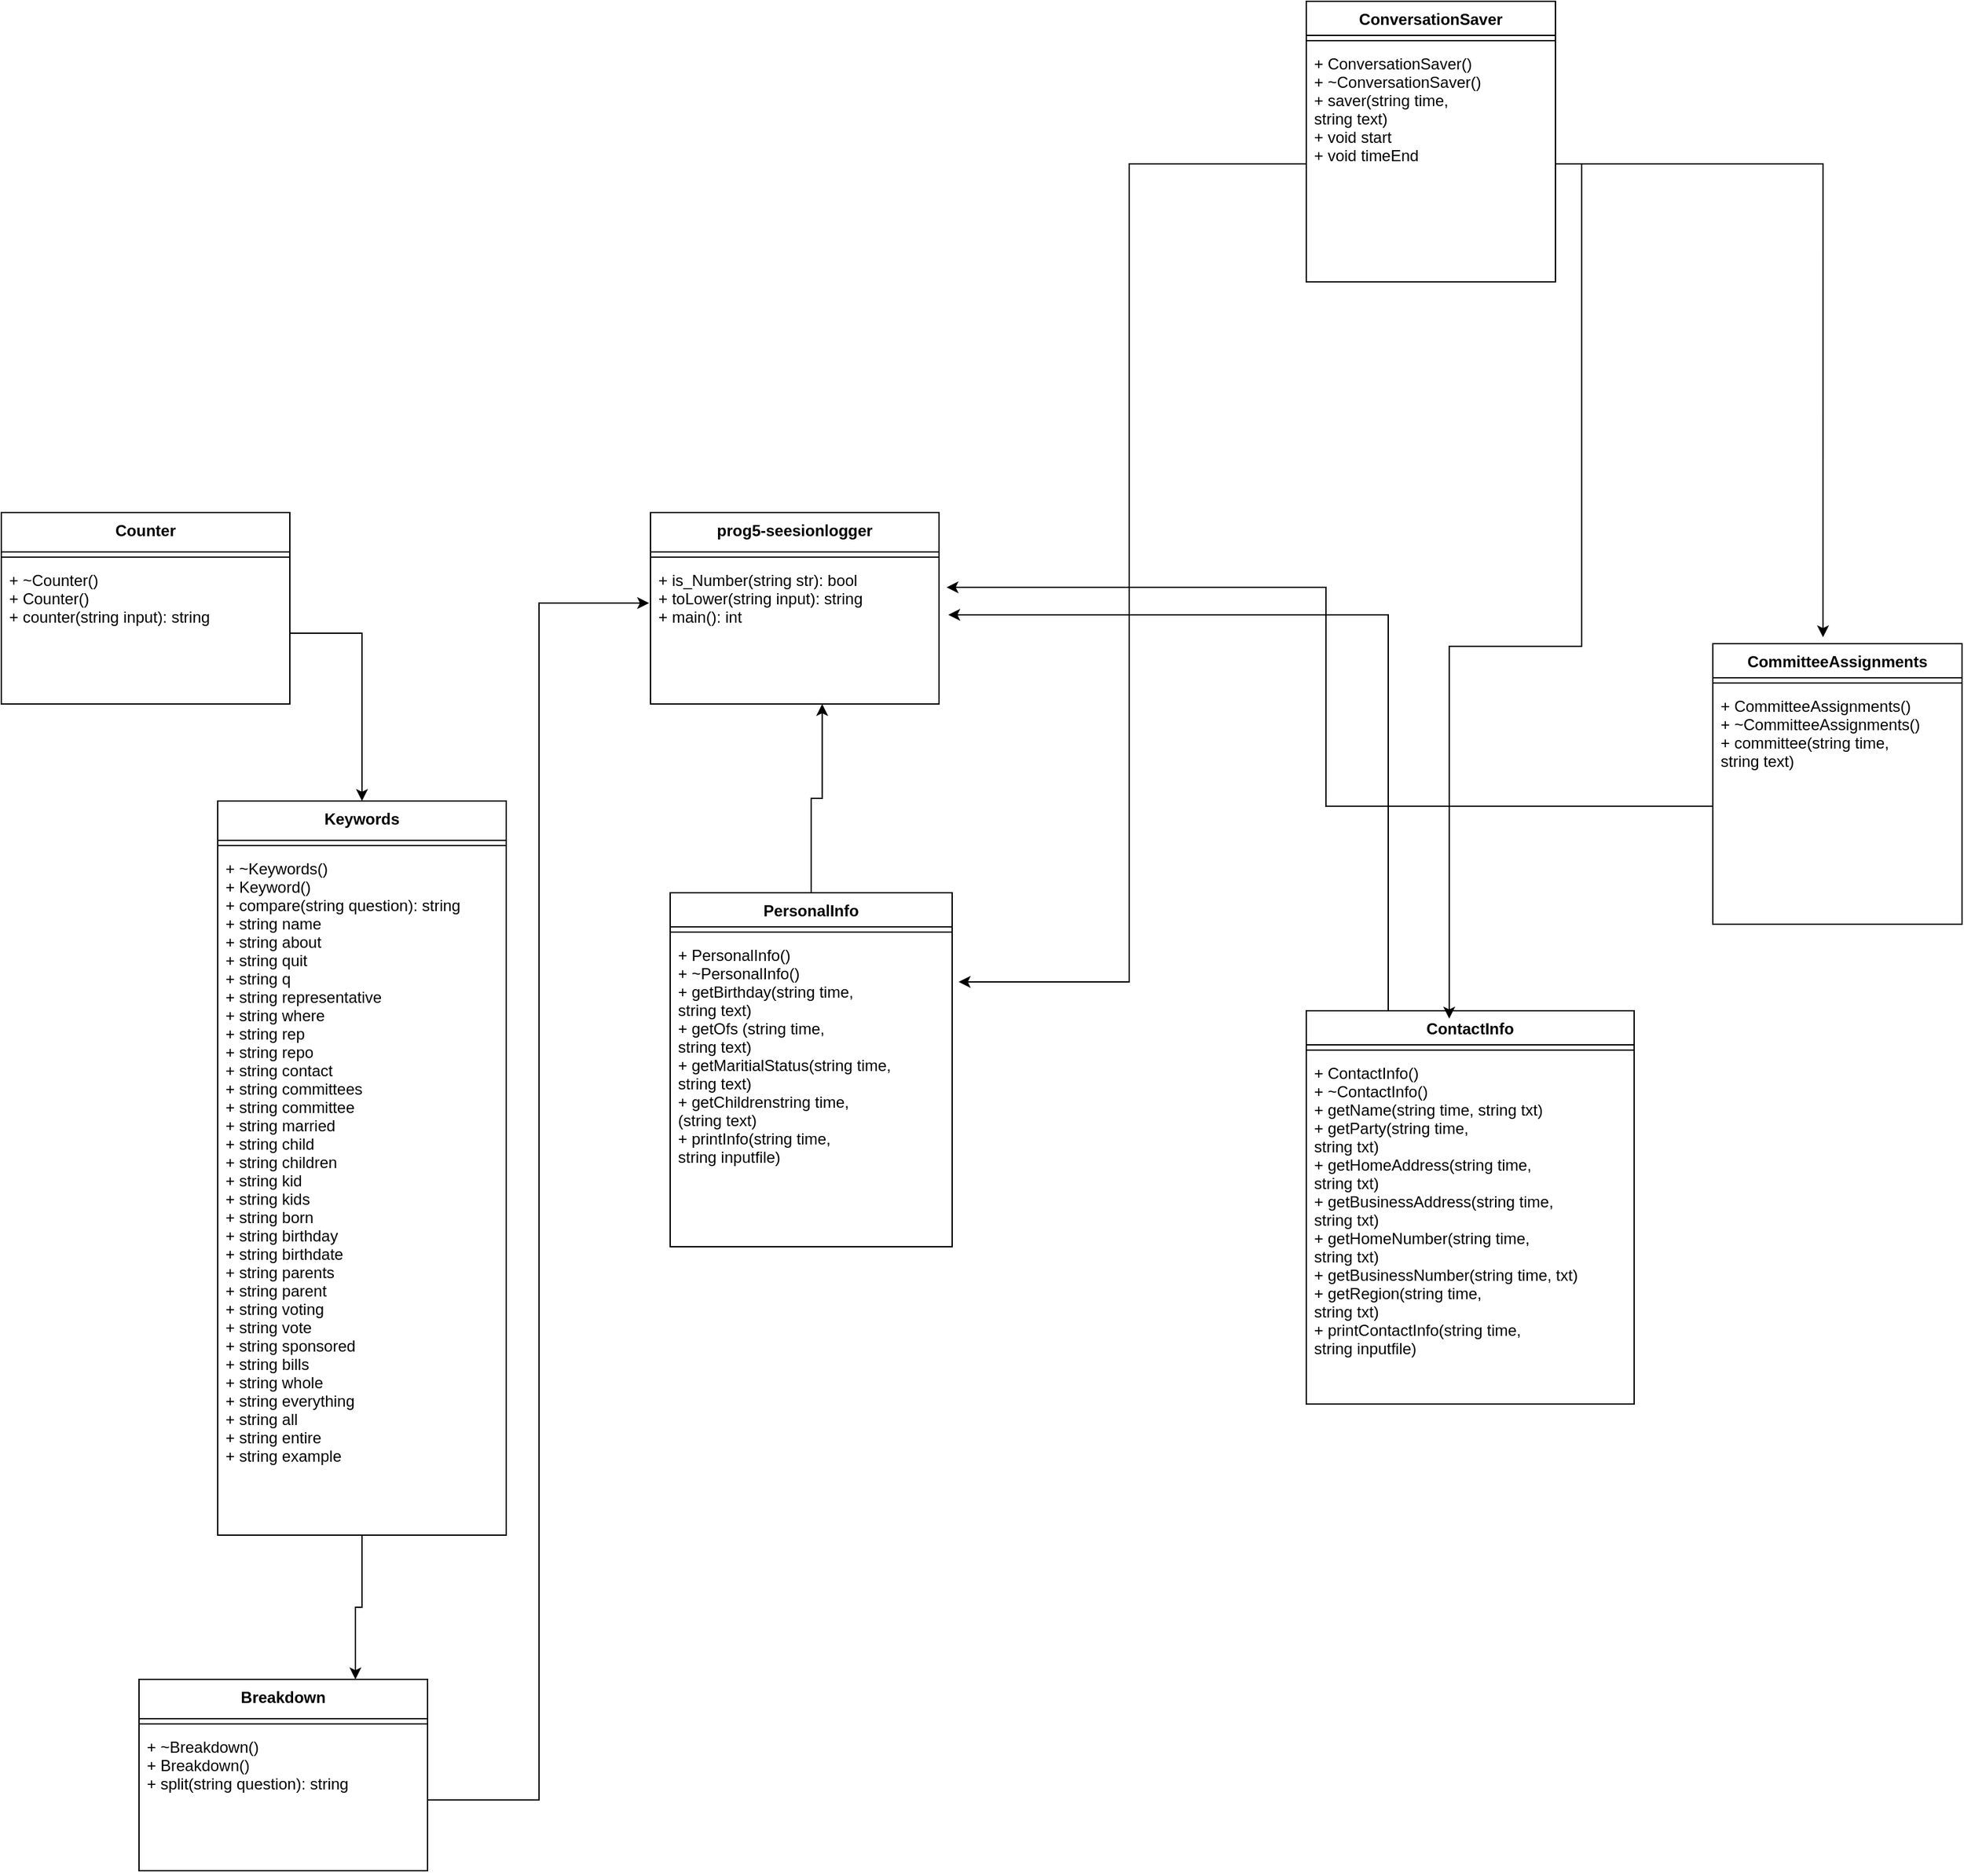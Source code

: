 <mxfile version="17.2.1" type="device"><diagram id="S7s00gTEdUIGGjVKUC4F" name="Page-1"><mxGraphModel dx="1958" dy="2642" grid="1" gridSize="10" guides="1" tooltips="1" connect="1" arrows="1" fold="1" page="1" pageScale="1" pageWidth="850" pageHeight="1100" math="0" shadow="0"><root><mxCell id="0"/><mxCell id="1" parent="0"/><mxCell id="wF4VaVYUHk4kGWDwgYW5-43" style="edgeStyle=orthogonalEdgeStyle;rounded=0;orthogonalLoop=1;jettySize=auto;html=1;entryX=0.595;entryY=1;entryDx=0;entryDy=0;entryPerimeter=0;" parent="1" source="wF4VaVYUHk4kGWDwgYW5-6" target="wF4VaVYUHk4kGWDwgYW5-29" edge="1"><mxGeometry relative="1" as="geometry"/></mxCell><mxCell id="wF4VaVYUHk4kGWDwgYW5-6" value="PersonalInfo" style="swimlane;fontStyle=1;align=center;verticalAlign=top;childLayout=stackLayout;horizontal=1;startSize=26;horizontalStack=0;resizeParent=1;resizeParentMax=0;resizeLast=0;collapsible=1;marginBottom=0;" parent="1" vertex="1"><mxGeometry x="85" y="-640" width="215" height="270" as="geometry"/></mxCell><mxCell id="wF4VaVYUHk4kGWDwgYW5-8" value="" style="line;strokeWidth=1;fillColor=none;align=left;verticalAlign=middle;spacingTop=-1;spacingLeft=3;spacingRight=3;rotatable=0;labelPosition=right;points=[];portConstraint=eastwest;" parent="wF4VaVYUHk4kGWDwgYW5-6" vertex="1"><mxGeometry y="26" width="215" height="8" as="geometry"/></mxCell><mxCell id="wF4VaVYUHk4kGWDwgYW5-9" value="+ PersonalInfo()&#10;+ ~PersonalInfo()&#10;+ getBirthday(string time,&#10;string text)&#10;+ getOfs (string time,&#10;string text)&#10;+ getMaritialStatus(string time,&#10;string text)&#10;+ getChildrenstring time,&#10;(string text)&#10;+ printInfo(string time,&#10;string inputfile)&#10;" style="text;strokeColor=none;fillColor=none;align=left;verticalAlign=top;spacingLeft=4;spacingRight=4;overflow=hidden;rotatable=0;points=[[0,0.5],[1,0.5]];portConstraint=eastwest;" parent="wF4VaVYUHk4kGWDwgYW5-6" vertex="1"><mxGeometry y="34" width="215" height="236" as="geometry"/></mxCell><mxCell id="wF4VaVYUHk4kGWDwgYW5-42" style="edgeStyle=orthogonalEdgeStyle;rounded=0;orthogonalLoop=1;jettySize=auto;html=1;exitX=0.25;exitY=0;exitDx=0;exitDy=0;entryX=1.032;entryY=0.37;entryDx=0;entryDy=0;entryPerimeter=0;" parent="1" source="wF4VaVYUHk4kGWDwgYW5-12" target="wF4VaVYUHk4kGWDwgYW5-29" edge="1"><mxGeometry relative="1" as="geometry"/></mxCell><mxCell id="wF4VaVYUHk4kGWDwgYW5-12" value="ContactInfo" style="swimlane;fontStyle=1;align=center;verticalAlign=top;childLayout=stackLayout;horizontal=1;startSize=26;horizontalStack=0;resizeParent=1;resizeParentMax=0;resizeLast=0;collapsible=1;marginBottom=0;" parent="1" vertex="1"><mxGeometry x="570" y="-550" width="250" height="300" as="geometry"/></mxCell><mxCell id="wF4VaVYUHk4kGWDwgYW5-13" value="" style="line;strokeWidth=1;fillColor=none;align=left;verticalAlign=middle;spacingTop=-1;spacingLeft=3;spacingRight=3;rotatable=0;labelPosition=right;points=[];portConstraint=eastwest;" parent="wF4VaVYUHk4kGWDwgYW5-12" vertex="1"><mxGeometry y="26" width="250" height="8" as="geometry"/></mxCell><mxCell id="wF4VaVYUHk4kGWDwgYW5-14" value="+ ContactInfo()&#10;+ ~ContactInfo()&#10;+ getName(string time, string txt)&#10;+ getParty(string time,&#10;string txt)&#10;+ getHomeAddress(string time,&#10;string txt)&#10;+ getBusinessAddress(string time,&#10;string txt)&#10;+ getHomeNumber(string time,&#10;string txt)&#10;+ getBusinessNumber(string time, txt)&#10;+ getRegion(string time,&#10;string txt)&#10;+ printContactInfo(string time,&#10;string inputfile)" style="text;strokeColor=none;fillColor=none;align=left;verticalAlign=top;spacingLeft=4;spacingRight=4;overflow=hidden;rotatable=0;points=[[0,0.5],[1,0.5]];portConstraint=eastwest;" parent="wF4VaVYUHk4kGWDwgYW5-12" vertex="1"><mxGeometry y="34" width="250" height="266" as="geometry"/></mxCell><mxCell id="wF4VaVYUHk4kGWDwgYW5-27" value="prog5-seesionlogger" style="swimlane;fontStyle=1;align=center;verticalAlign=top;childLayout=stackLayout;horizontal=1;startSize=30;horizontalStack=0;resizeParent=1;resizeParentMax=0;resizeLast=0;collapsible=1;marginBottom=0;" parent="1" vertex="1"><mxGeometry x="70" y="-930" width="220" height="146" as="geometry"/></mxCell><mxCell id="wF4VaVYUHk4kGWDwgYW5-28" value="" style="line;strokeWidth=1;fillColor=none;align=left;verticalAlign=middle;spacingTop=-1;spacingLeft=3;spacingRight=3;rotatable=0;labelPosition=right;points=[];portConstraint=eastwest;" parent="wF4VaVYUHk4kGWDwgYW5-27" vertex="1"><mxGeometry y="30" width="220" height="8" as="geometry"/></mxCell><mxCell id="wF4VaVYUHk4kGWDwgYW5-29" value="+ is_Number(string str): bool&#10;+ toLower(string input): string&#10;+ main(): int" style="text;strokeColor=none;fillColor=none;align=left;verticalAlign=top;spacingLeft=4;spacingRight=4;overflow=hidden;rotatable=0;points=[[0,0.5],[1,0.5]];portConstraint=eastwest;" parent="wF4VaVYUHk4kGWDwgYW5-27" vertex="1"><mxGeometry y="38" width="220" height="108" as="geometry"/></mxCell><mxCell id="wF4VaVYUHk4kGWDwgYW5-35" value="CommitteeAssignments" style="swimlane;fontStyle=1;align=center;verticalAlign=top;childLayout=stackLayout;horizontal=1;startSize=26;horizontalStack=0;resizeParent=1;resizeParentMax=0;resizeLast=0;collapsible=1;marginBottom=0;" parent="1" vertex="1"><mxGeometry x="880" y="-830" width="190" height="214" as="geometry"/></mxCell><mxCell id="wF4VaVYUHk4kGWDwgYW5-36" value="" style="line;strokeWidth=1;fillColor=none;align=left;verticalAlign=middle;spacingTop=-1;spacingLeft=3;spacingRight=3;rotatable=0;labelPosition=right;points=[];portConstraint=eastwest;" parent="wF4VaVYUHk4kGWDwgYW5-35" vertex="1"><mxGeometry y="26" width="190" height="8" as="geometry"/></mxCell><mxCell id="wF4VaVYUHk4kGWDwgYW5-37" value="+ CommitteeAssignments()&#10;+ ~CommitteeAssignments()&#10;+ committee(string time,&#10;string text)" style="text;strokeColor=none;fillColor=none;align=left;verticalAlign=top;spacingLeft=4;spacingRight=4;overflow=hidden;rotatable=0;points=[[0,0.5],[1,0.5]];portConstraint=eastwest;" parent="wF4VaVYUHk4kGWDwgYW5-35" vertex="1"><mxGeometry y="34" width="190" height="180" as="geometry"/></mxCell><mxCell id="wF4VaVYUHk4kGWDwgYW5-44" style="edgeStyle=orthogonalEdgeStyle;rounded=0;orthogonalLoop=1;jettySize=auto;html=1;exitX=0;exitY=0.5;exitDx=0;exitDy=0;entryX=1.026;entryY=0.176;entryDx=0;entryDy=0;entryPerimeter=0;" parent="1" source="wF4VaVYUHk4kGWDwgYW5-37" target="wF4VaVYUHk4kGWDwgYW5-29" edge="1"><mxGeometry relative="1" as="geometry"/></mxCell><mxCell id="3CPaZGJAPnM0afCQHpkc-5" value="Counter" style="swimlane;fontStyle=1;align=center;verticalAlign=top;childLayout=stackLayout;horizontal=1;startSize=30;horizontalStack=0;resizeParent=1;resizeParentMax=0;resizeLast=0;collapsible=1;marginBottom=0;" parent="1" vertex="1"><mxGeometry x="-425" y="-930" width="220" height="146" as="geometry"/></mxCell><mxCell id="3CPaZGJAPnM0afCQHpkc-6" value="" style="line;strokeWidth=1;fillColor=none;align=left;verticalAlign=middle;spacingTop=-1;spacingLeft=3;spacingRight=3;rotatable=0;labelPosition=right;points=[];portConstraint=eastwest;" parent="3CPaZGJAPnM0afCQHpkc-5" vertex="1"><mxGeometry y="30" width="220" height="8" as="geometry"/></mxCell><mxCell id="3CPaZGJAPnM0afCQHpkc-7" value="+ ~Counter()&#10;+ Counter()&#10;+ counter(string input): string" style="text;strokeColor=none;fillColor=none;align=left;verticalAlign=top;spacingLeft=4;spacingRight=4;overflow=hidden;rotatable=0;points=[[0,0.5],[1,0.5]];portConstraint=eastwest;" parent="3CPaZGJAPnM0afCQHpkc-5" vertex="1"><mxGeometry y="38" width="220" height="108" as="geometry"/></mxCell><mxCell id="3CPaZGJAPnM0afCQHpkc-15" style="edgeStyle=orthogonalEdgeStyle;rounded=0;orthogonalLoop=1;jettySize=auto;html=1;exitX=0.5;exitY=1;exitDx=0;exitDy=0;entryX=0.75;entryY=0;entryDx=0;entryDy=0;" parent="1" source="3CPaZGJAPnM0afCQHpkc-8" target="3CPaZGJAPnM0afCQHpkc-12" edge="1"><mxGeometry relative="1" as="geometry"/></mxCell><mxCell id="3CPaZGJAPnM0afCQHpkc-8" value="Keywords" style="swimlane;fontStyle=1;align=center;verticalAlign=top;childLayout=stackLayout;horizontal=1;startSize=30;horizontalStack=0;resizeParent=1;resizeParentMax=0;resizeLast=0;collapsible=1;marginBottom=0;" parent="1" vertex="1"><mxGeometry x="-260" y="-710" width="220" height="560" as="geometry"/></mxCell><mxCell id="3CPaZGJAPnM0afCQHpkc-9" value="" style="line;strokeWidth=1;fillColor=none;align=left;verticalAlign=middle;spacingTop=-1;spacingLeft=3;spacingRight=3;rotatable=0;labelPosition=right;points=[];portConstraint=eastwest;" parent="3CPaZGJAPnM0afCQHpkc-8" vertex="1"><mxGeometry y="30" width="220" height="8" as="geometry"/></mxCell><mxCell id="3CPaZGJAPnM0afCQHpkc-10" value="+ ~Keywords()&#10;+ Keyword()&#10;+ compare(string question): string&#10;+ string name&#10;+ string about &#10;+ string quit&#10;+ string q&#10;+ string representative&#10;+ string where&#10;+ string rep&#10;+ string repo&#10;+ string contact&#10;+ string committees&#10;+ string committee&#10;+ string married&#10;+ string child&#10;+ string children&#10;+ string kid&#10;+ string kids&#10;+ string born&#10;+ string birthday&#10;+ string birthdate&#10;+ string parents&#10;+ string parent&#10;+ string voting&#10;+ string vote&#10;+ string sponsored&#10;+ string bills&#10;+ string whole&#10;+ string everything&#10;+ string all&#10;+ string entire&#10;+ string example" style="text;strokeColor=none;fillColor=none;align=left;verticalAlign=top;spacingLeft=4;spacingRight=4;overflow=hidden;rotatable=0;points=[[0,0.5],[1,0.5]];portConstraint=eastwest;" parent="3CPaZGJAPnM0afCQHpkc-8" vertex="1"><mxGeometry y="38" width="220" height="522" as="geometry"/></mxCell><mxCell id="3CPaZGJAPnM0afCQHpkc-11" style="edgeStyle=orthogonalEdgeStyle;rounded=0;orthogonalLoop=1;jettySize=auto;html=1;exitX=1;exitY=0.5;exitDx=0;exitDy=0;entryX=0.5;entryY=0;entryDx=0;entryDy=0;" parent="1" source="3CPaZGJAPnM0afCQHpkc-7" target="3CPaZGJAPnM0afCQHpkc-8" edge="1"><mxGeometry relative="1" as="geometry"/></mxCell><mxCell id="3CPaZGJAPnM0afCQHpkc-12" value="Breakdown" style="swimlane;fontStyle=1;align=center;verticalAlign=top;childLayout=stackLayout;horizontal=1;startSize=30;horizontalStack=0;resizeParent=1;resizeParentMax=0;resizeLast=0;collapsible=1;marginBottom=0;" parent="1" vertex="1"><mxGeometry x="-320" y="-40" width="220" height="146" as="geometry"/></mxCell><mxCell id="3CPaZGJAPnM0afCQHpkc-13" value="" style="line;strokeWidth=1;fillColor=none;align=left;verticalAlign=middle;spacingTop=-1;spacingLeft=3;spacingRight=3;rotatable=0;labelPosition=right;points=[];portConstraint=eastwest;" parent="3CPaZGJAPnM0afCQHpkc-12" vertex="1"><mxGeometry y="30" width="220" height="8" as="geometry"/></mxCell><mxCell id="3CPaZGJAPnM0afCQHpkc-14" value="+ ~Breakdown()&#10;+ Breakdown()&#10;+ split(string question): string" style="text;strokeColor=none;fillColor=none;align=left;verticalAlign=top;spacingLeft=4;spacingRight=4;overflow=hidden;rotatable=0;points=[[0,0.5],[1,0.5]];portConstraint=eastwest;" parent="3CPaZGJAPnM0afCQHpkc-12" vertex="1"><mxGeometry y="38" width="220" height="108" as="geometry"/></mxCell><mxCell id="3CPaZGJAPnM0afCQHpkc-16" style="edgeStyle=orthogonalEdgeStyle;rounded=0;orthogonalLoop=1;jettySize=auto;html=1;exitX=1;exitY=0.5;exitDx=0;exitDy=0;entryX=-0.005;entryY=0.287;entryDx=0;entryDy=0;entryPerimeter=0;" parent="1" source="3CPaZGJAPnM0afCQHpkc-14" target="wF4VaVYUHk4kGWDwgYW5-29" edge="1"><mxGeometry relative="1" as="geometry"/></mxCell><mxCell id="hA57feG8YV9XSuesF4Cx-1" value="ConversationSaver" style="swimlane;fontStyle=1;align=center;verticalAlign=top;childLayout=stackLayout;horizontal=1;startSize=26;horizontalStack=0;resizeParent=1;resizeParentMax=0;resizeLast=0;collapsible=1;marginBottom=0;" vertex="1" parent="1"><mxGeometry x="570" y="-1320" width="190" height="214" as="geometry"/></mxCell><mxCell id="hA57feG8YV9XSuesF4Cx-2" value="" style="line;strokeWidth=1;fillColor=none;align=left;verticalAlign=middle;spacingTop=-1;spacingLeft=3;spacingRight=3;rotatable=0;labelPosition=right;points=[];portConstraint=eastwest;" vertex="1" parent="hA57feG8YV9XSuesF4Cx-1"><mxGeometry y="26" width="190" height="8" as="geometry"/></mxCell><mxCell id="hA57feG8YV9XSuesF4Cx-3" value="+ ConversationSaver()&#10;+ ~ConversationSaver()&#10;+ saver(string time,&#10;string text)&#10;+ void start&#10;+ void timeEnd" style="text;strokeColor=none;fillColor=none;align=left;verticalAlign=top;spacingLeft=4;spacingRight=4;overflow=hidden;rotatable=0;points=[[0,0.5],[1,0.5]];portConstraint=eastwest;" vertex="1" parent="hA57feG8YV9XSuesF4Cx-1"><mxGeometry y="34" width="190" height="180" as="geometry"/></mxCell><mxCell id="hA57feG8YV9XSuesF4Cx-4" style="edgeStyle=orthogonalEdgeStyle;rounded=0;orthogonalLoop=1;jettySize=auto;html=1;entryX=0.436;entryY=0.02;entryDx=0;entryDy=0;entryPerimeter=0;" edge="1" parent="1" source="hA57feG8YV9XSuesF4Cx-3" target="wF4VaVYUHk4kGWDwgYW5-12"><mxGeometry relative="1" as="geometry"/></mxCell><mxCell id="hA57feG8YV9XSuesF4Cx-5" style="edgeStyle=orthogonalEdgeStyle;rounded=0;orthogonalLoop=1;jettySize=auto;html=1;entryX=1.023;entryY=0.144;entryDx=0;entryDy=0;entryPerimeter=0;" edge="1" parent="1" source="hA57feG8YV9XSuesF4Cx-3" target="wF4VaVYUHk4kGWDwgYW5-9"><mxGeometry relative="1" as="geometry"/></mxCell><mxCell id="hA57feG8YV9XSuesF4Cx-6" style="edgeStyle=orthogonalEdgeStyle;rounded=0;orthogonalLoop=1;jettySize=auto;html=1;entryX=0.442;entryY=-0.023;entryDx=0;entryDy=0;entryPerimeter=0;" edge="1" parent="1" source="hA57feG8YV9XSuesF4Cx-3" target="wF4VaVYUHk4kGWDwgYW5-35"><mxGeometry relative="1" as="geometry"/></mxCell></root></mxGraphModel></diagram></mxfile>